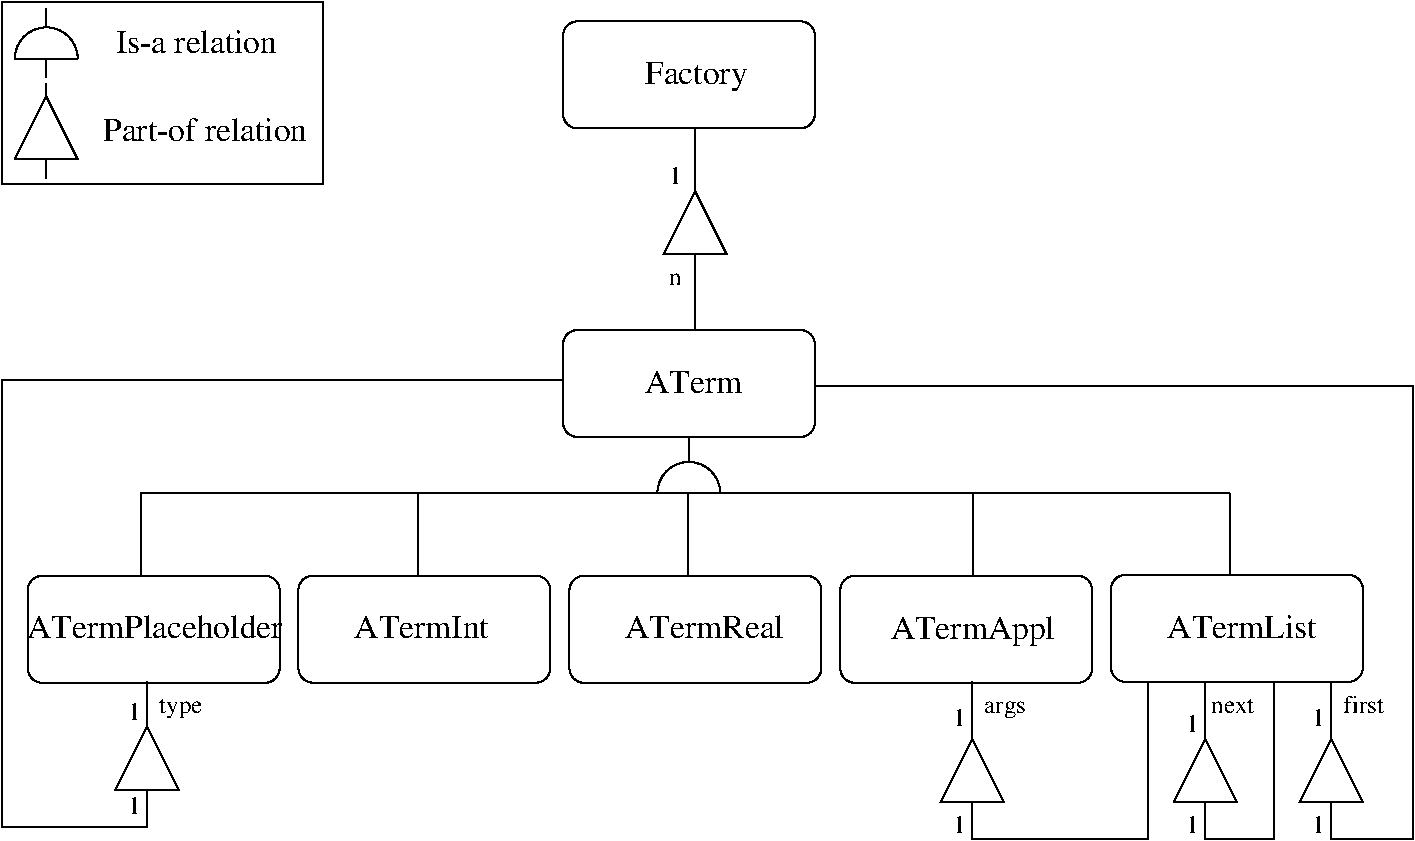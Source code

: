 #FIG 3.2
Portrait
Center
Metric
A4      
100.00
Single
-2
1200 2
6 180 135 2520 1485
6 269 719 764 1439
2 1 0 1 -1 7 0 0 -1 0.000 0 0 -1 0 0 4
	 498 813 273 1263 723 1263 498 813
2 1 0 1 -1 7 0 0 -1 0.000 0 0 -1 0 0 2
	 498 1263 497 1397
2 1 0 1 -1 7 0 0 -1 0.000 0 0 -1 0 0 2
	 498 813 497 722
-6
6 269 179 764 719
5 1 0 1 -1 7 0 0 -1 0.000 0 0 0 0 499.000 544.000 274 544 499 319 724 544
2 1 0 1 -1 7 0 0 -1 0.000 0 0 -1 0 0 2
	 274 544 724 544
2 1 0 1 -1 7 0 0 -1 0.000 0 0 -1 0 0 2
	 499 319 497 182
2 1 0 1 -1 7 0 0 -1 0.000 0 0 -1 0 0 2
	 499 544 497 677
-6
2 2 0 1 -1 7 0 0 -1 0.000 0 0 0 0 0 5
	 181 136 2476 136 2476 1441 181 1441 181 136
4 0 -1 0 0 0 16 0.0000 4 165 1575 903 1128 Part-of relation\001
4 0 -1 0 0 0 16 0.0000 4 165 1230 994 499 Is-a relation\001
-6
6 6166 3646 8011 5041
2 1 0 1 -1 7 0 0 -1 0.000 0 0 -1 0 0 2
	 7116 3652 7116 4237
2 4 0 1 -1 7 0 0 -1 0.000 0 0 7 0 0 5
	 7971 5002 7971 4237 6171 4237 6171 5002 7971 5002
4 0 -1 0 0 0 16 0.0000 4 225 1215 6531 4687 ATermAppl\001
-6
6 6885 5310 7380 6030
2 1 0 1 -1 7 0 0 -1 0.000 0 0 -1 0 0 4
	 7114 5404 6889 5854 7339 5854 7114 5404
2 1 0 1 -1 7 0 0 -1 0.000 0 0 -1 0 0 2
	 7114 5854 7113 5988
2 1 0 1 -1 7 0 0 -1 0.000 0 0 -1 0 0 2
	 7114 5404 7113 5313
-6
6 8550 5310 9045 6030
2 1 0 1 -1 7 0 0 -1 0.000 0 0 -1 0 0 4
	 8779 5404 8554 5854 9004 5854 8779 5404
2 1 0 1 -1 7 0 0 -1 0.000 0 0 -1 0 0 2
	 8779 5854 8778 5988
2 1 0 1 -1 7 0 0 -1 0.000 0 0 -1 0 0 2
	 8779 5404 8778 5313
-6
6 9450 5310 9945 6030
2 1 0 1 -1 7 0 0 -1 0.000 0 0 -1 0 0 4
	 9679 5404 9454 5854 9904 5854 9679 5404
2 1 0 1 -1 7 0 0 -1 0.000 0 0 -1 0 0 2
	 9679 5854 9678 5988
2 1 0 1 -1 7 0 0 -1 0.000 0 0 -1 0 0 2
	 9679 5404 9678 5313
-6
6 4185 2475 6030 3690
5 1 0 1 -1 7 0 0 -1 0.000 0 0 0 0 5089.000 3649.000 4864 3649 5089 3424 5314 3649
2 1 0 1 -1 7 0 0 -1 0.000 0 0 -1 0 0 2
	 5090 3246 5089 3424
2 4 0 1 -1 7 0 0 -1 0.000 0 0 7 0 0 5
	 5990 3246 5990 2481 4190 2481 4190 3246 5990 3246
4 0 -1 0 0 0 16 0.0000 4 165 720 4775 2931 ATerm\001
-6
6 990 5220 1485 5940
2 1 0 1 -1 7 0 0 -1 0.000 0 0 -1 0 0 4
	 1219 5314 994 5764 1444 5764 1219 5314
2 1 0 1 -1 7 0 0 -1 0.000 0 0 -1 0 0 2
	 1219 5764 1218 5898
2 1 0 1 -1 7 0 0 -1 0.000 0 0 -1 0 0 2
	 1219 5314 1218 5223
-6
6 4905 1395 5400 2115
2 1 0 1 -1 7 0 0 -1 0.000 0 0 -1 0 0 4
	 5134 1489 4909 1939 5359 1939 5134 1489
2 1 0 1 -1 7 0 0 -1 0.000 0 0 -1 0 0 2
	 5134 1939 5133 2073
2 1 0 1 -1 7 0 0 -1 0.000 0 0 -1 0 0 2
	 5134 1489 5133 1398
-6
2 1 0 1 -1 7 0 0 -1 0.000 0 0 -1 0 0 2
	 1175 3651 1175 4236
2 4 0 1 -1 7 0 0 -1 0.000 0 0 7 0 0 5
	 4100 5001 4100 4236 2300 4236 2300 5001 4100 5001
2 1 0 1 -1 7 0 0 -1 0.000 0 0 -1 0 0 2
	 3152 3651 3152 4236
2 1 0 1 -1 7 0 0 -1 0.000 0 0 -1 0 0 2
	 8955 3650 8955 4235
2 1 0 1 -1 7 0 0 -1 0.000 0 0 -1 0 0 2
	 5085 3645 5085 4230
2 4 0 1 -1 7 0 0 -1 0.000 0 0 7 0 0 5
	 2166 5002 2166 4237 366 4237 366 5002 2166 5002
2 4 0 1 -1 7 0 0 -1 0.000 0 0 7 0 0 5
	 6036 5002 6036 4237 4236 4237 4236 5002 6036 5002
2 1 0 1 -1 7 0 0 -1 0.000 0 0 -1 0 0 3
	 10260 4365 10260 2880 5985 2880
2 1 0 1 -1 7 0 0 -1 0.000 0 0 -1 0 0 2
	 1175 3649 8955 3645
2 4 0 1 -1 7 0 0 -1 0.000 0 0 7 0 0 5
	 9905 4995 9905 4230 8105 4230 8105 4995 9905 4995
2 1 0 1 -1 7 0 0 -1 0.000 0 0 -1 0 0 3
	 8370 4995 8370 6120 8100 6120
2 1 0 1 0 7 0 0 -1 0.000 0 0 -1 0 0 2
	 7110 5310 7110 4995
2 1 0 1 0 7 0 0 -1 0.000 0 0 -1 0 0 3
	 8100 6120 7110 6120 7110 5985
2 1 0 1 0 7 0 0 -1 0.000 0 0 -1 0 0 2
	 8775 5310 8775 4995
2 1 0 1 0 7 0 0 -1 0.000 0 0 -1 0 0 4
	 8775 5985 8775 6120 9270 6120 9270 4995
2 1 0 1 0 7 0 0 -1 0.000 0 0 -1 0 0 2
	 9675 5355 9675 4995
2 1 0 1 0 7 0 0 -1 0.000 0 0 -1 0 0 4
	 9675 5985 9675 6120 10260 6120 10260 4320
2 1 0 1 0 7 0 0 -1 0.000 0 0 -1 0 0 2
	 1215 4995 1215 5220
2 1 0 1 0 7 0 0 -1 0.000 0 0 -1 0 0 5
	 1215 5895 1215 6030 180 6030 180 2835 4185 2835
2 1 0 1 0 7 0 0 -1 0.000 0 0 -1 0 0 2
	 5130 1395 5130 1035
2 1 0 1 0 7 0 0 -1 0.000 0 0 -1 0 0 2
	 5130 2070 5130 2475
2 4 0 1 -1 7 0 0 -1 0.000 0 0 7 0 0 5
	 5990 1041 5990 276 4190 276 4190 1041 5990 1041
4 0 0 0 0 0 12 0.0000 4 135 90 1080 5940 1\001
4 0 0 0 0 0 12 0.0000 4 135 90 1080 5265 1\001
4 0 0 0 0 0 12 0.0000 4 135 90 1080 5265 1\001
4 0 0 0 0 0 12 0.0000 4 135 90 6975 5310 1\001
4 0 0 0 0 0 12 0.0000 4 135 90 6975 6075 1\001
4 0 0 0 0 0 12 0.0000 4 135 90 8640 5355 1\001
4 0 0 0 0 0 12 0.0000 4 135 90 8640 6075 1\001
4 0 0 0 0 0 12 0.0000 4 135 90 9540 5310 1\001
4 0 0 0 0 0 12 0.0000 4 135 90 9540 6075 1\001
4 0 -1 0 0 0 16 0.0000 4 165 990 2700 4680 ATermInt\001
4 0 -1 0 0 0 16 0.0000 4 165 1170 4635 4680 ATermReal\001
4 0 -1 0 0 0 16 0.0000 4 165 1110 8508 4683 ATermList\001
4 0 -1 0 0 0 12 0.0000 4 135 330 7200 5220 args\001
4 0 -1 0 0 0 12 0.0000 4 135 315 9765 5220 first\001
4 0 -1 0 0 0 12 0.0000 4 105 330 8820 5220 next\001
4 0 -1 0 0 0 12 0.0000 4 150 330 1305 5220 type\001
4 0 0 0 0 0 12 0.0000 4 135 90 4950 1440 1\001
4 0 0 0 0 0 12 0.0000 4 90 90 4950 2160 n\001
4 0 -1 0 0 0 16 0.0000 4 165 1875 360 4680 ATermPlaceholder\001
4 0 -1 0 0 0 16 0.0000 4 225 750 4775 726 Factory\001

